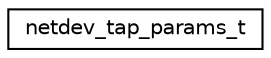 digraph "Graphical Class Hierarchy"
{
 // LATEX_PDF_SIZE
  edge [fontname="Helvetica",fontsize="10",labelfontname="Helvetica",labelfontsize="10"];
  node [fontname="Helvetica",fontsize="10",shape=record];
  rankdir="LR";
  Node0 [label="netdev_tap_params_t",height=0.2,width=0.4,color="black", fillcolor="white", style="filled",URL="$structnetdev__tap__params__t.html",tooltip="tap interface initialization parameters"];
}
